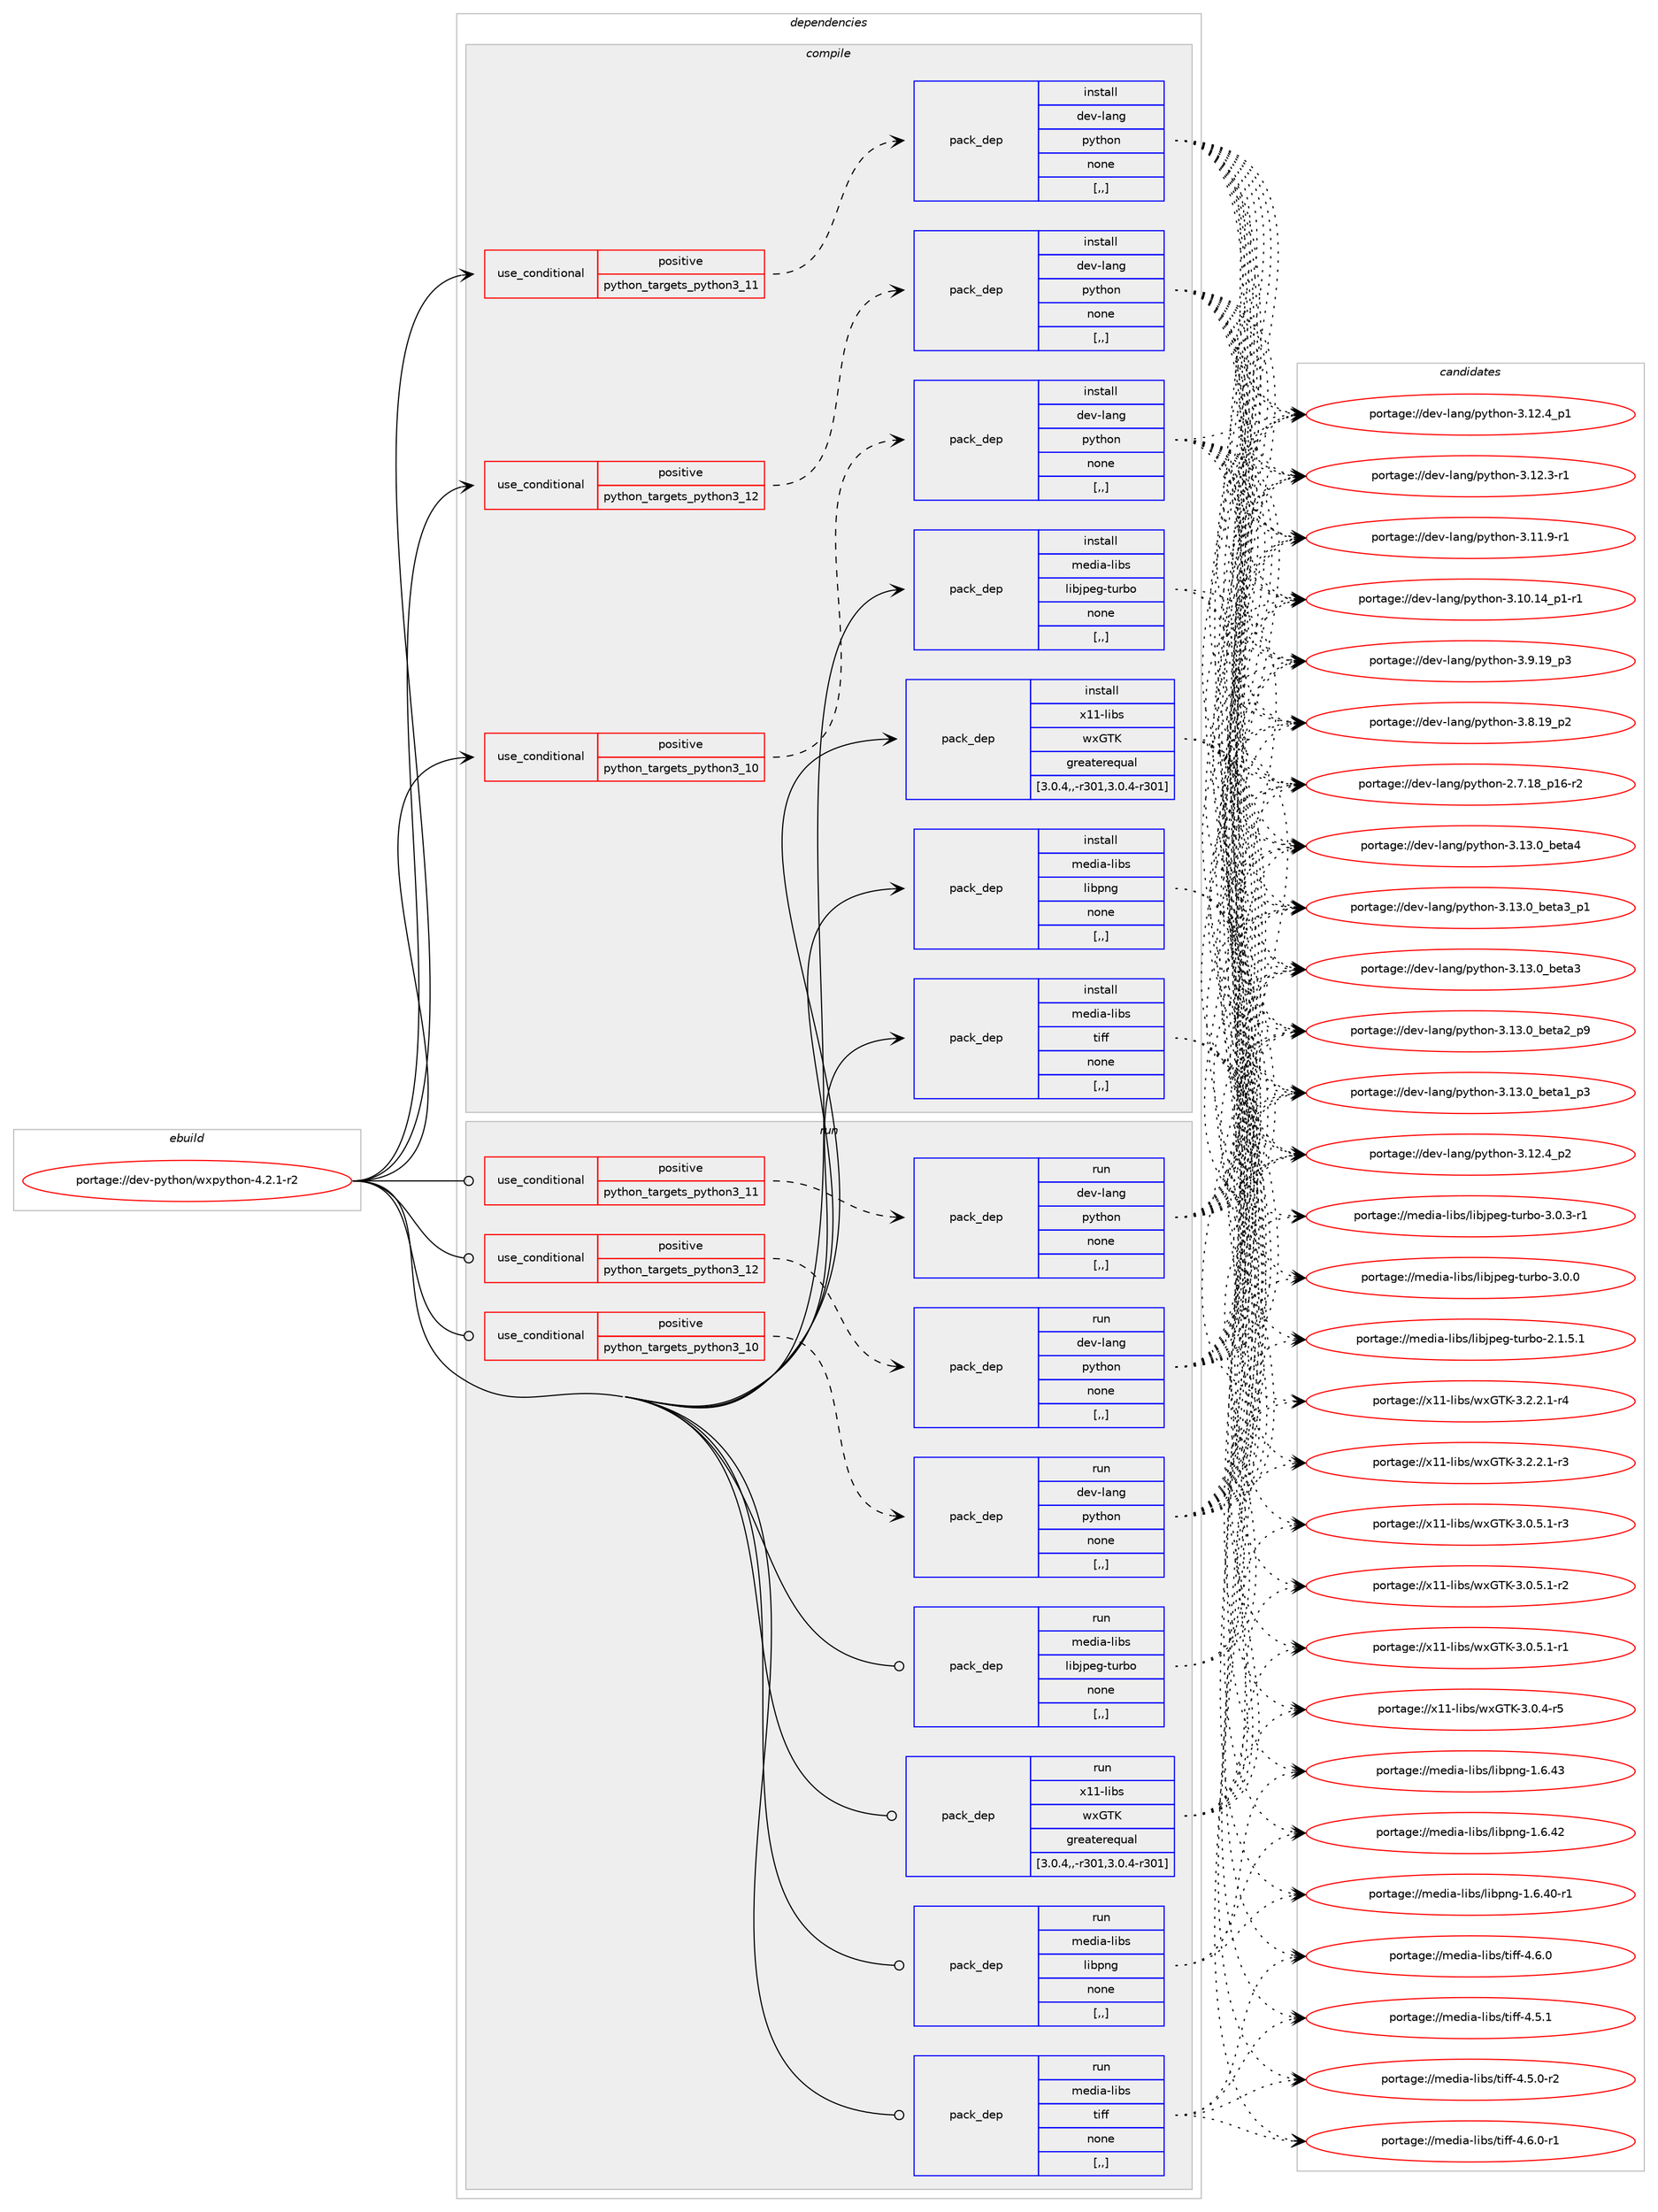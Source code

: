digraph prolog {

# *************
# Graph options
# *************

newrank=true;
concentrate=true;
compound=true;
graph [rankdir=LR,fontname=Helvetica,fontsize=10,ranksep=1.5];#, ranksep=2.5, nodesep=0.2];
edge  [arrowhead=vee];
node  [fontname=Helvetica,fontsize=10];

# **********
# The ebuild
# **********

subgraph cluster_leftcol {
color=gray;
label=<<i>ebuild</i>>;
id [label="portage://dev-python/wxpython-4.2.1-r2", color=red, width=4, href="../dev-python/wxpython-4.2.1-r2.svg"];
}

# ****************
# The dependencies
# ****************

subgraph cluster_midcol {
color=gray;
label=<<i>dependencies</i>>;
subgraph cluster_compile {
fillcolor="#eeeeee";
style=filled;
label=<<i>compile</i>>;
subgraph cond41310 {
dependency167728 [label=<<TABLE BORDER="0" CELLBORDER="1" CELLSPACING="0" CELLPADDING="4"><TR><TD ROWSPAN="3" CELLPADDING="10">use_conditional</TD></TR><TR><TD>positive</TD></TR><TR><TD>python_targets_python3_10</TD></TR></TABLE>>, shape=none, color=red];
subgraph pack125145 {
dependency167729 [label=<<TABLE BORDER="0" CELLBORDER="1" CELLSPACING="0" CELLPADDING="4" WIDTH="220"><TR><TD ROWSPAN="6" CELLPADDING="30">pack_dep</TD></TR><TR><TD WIDTH="110">install</TD></TR><TR><TD>dev-lang</TD></TR><TR><TD>python</TD></TR><TR><TD>none</TD></TR><TR><TD>[,,]</TD></TR></TABLE>>, shape=none, color=blue];
}
dependency167728:e -> dependency167729:w [weight=20,style="dashed",arrowhead="vee"];
}
id:e -> dependency167728:w [weight=20,style="solid",arrowhead="vee"];
subgraph cond41311 {
dependency167730 [label=<<TABLE BORDER="0" CELLBORDER="1" CELLSPACING="0" CELLPADDING="4"><TR><TD ROWSPAN="3" CELLPADDING="10">use_conditional</TD></TR><TR><TD>positive</TD></TR><TR><TD>python_targets_python3_11</TD></TR></TABLE>>, shape=none, color=red];
subgraph pack125146 {
dependency167731 [label=<<TABLE BORDER="0" CELLBORDER="1" CELLSPACING="0" CELLPADDING="4" WIDTH="220"><TR><TD ROWSPAN="6" CELLPADDING="30">pack_dep</TD></TR><TR><TD WIDTH="110">install</TD></TR><TR><TD>dev-lang</TD></TR><TR><TD>python</TD></TR><TR><TD>none</TD></TR><TR><TD>[,,]</TD></TR></TABLE>>, shape=none, color=blue];
}
dependency167730:e -> dependency167731:w [weight=20,style="dashed",arrowhead="vee"];
}
id:e -> dependency167730:w [weight=20,style="solid",arrowhead="vee"];
subgraph cond41312 {
dependency167732 [label=<<TABLE BORDER="0" CELLBORDER="1" CELLSPACING="0" CELLPADDING="4"><TR><TD ROWSPAN="3" CELLPADDING="10">use_conditional</TD></TR><TR><TD>positive</TD></TR><TR><TD>python_targets_python3_12</TD></TR></TABLE>>, shape=none, color=red];
subgraph pack125147 {
dependency167733 [label=<<TABLE BORDER="0" CELLBORDER="1" CELLSPACING="0" CELLPADDING="4" WIDTH="220"><TR><TD ROWSPAN="6" CELLPADDING="30">pack_dep</TD></TR><TR><TD WIDTH="110">install</TD></TR><TR><TD>dev-lang</TD></TR><TR><TD>python</TD></TR><TR><TD>none</TD></TR><TR><TD>[,,]</TD></TR></TABLE>>, shape=none, color=blue];
}
dependency167732:e -> dependency167733:w [weight=20,style="dashed",arrowhead="vee"];
}
id:e -> dependency167732:w [weight=20,style="solid",arrowhead="vee"];
subgraph pack125148 {
dependency167734 [label=<<TABLE BORDER="0" CELLBORDER="1" CELLSPACING="0" CELLPADDING="4" WIDTH="220"><TR><TD ROWSPAN="6" CELLPADDING="30">pack_dep</TD></TR><TR><TD WIDTH="110">install</TD></TR><TR><TD>media-libs</TD></TR><TR><TD>libjpeg-turbo</TD></TR><TR><TD>none</TD></TR><TR><TD>[,,]</TD></TR></TABLE>>, shape=none, color=blue];
}
id:e -> dependency167734:w [weight=20,style="solid",arrowhead="vee"];
subgraph pack125149 {
dependency167735 [label=<<TABLE BORDER="0" CELLBORDER="1" CELLSPACING="0" CELLPADDING="4" WIDTH="220"><TR><TD ROWSPAN="6" CELLPADDING="30">pack_dep</TD></TR><TR><TD WIDTH="110">install</TD></TR><TR><TD>media-libs</TD></TR><TR><TD>libpng</TD></TR><TR><TD>none</TD></TR><TR><TD>[,,]</TD></TR></TABLE>>, shape=none, color=blue];
}
id:e -> dependency167735:w [weight=20,style="solid",arrowhead="vee"];
subgraph pack125150 {
dependency167736 [label=<<TABLE BORDER="0" CELLBORDER="1" CELLSPACING="0" CELLPADDING="4" WIDTH="220"><TR><TD ROWSPAN="6" CELLPADDING="30">pack_dep</TD></TR><TR><TD WIDTH="110">install</TD></TR><TR><TD>media-libs</TD></TR><TR><TD>tiff</TD></TR><TR><TD>none</TD></TR><TR><TD>[,,]</TD></TR></TABLE>>, shape=none, color=blue];
}
id:e -> dependency167736:w [weight=20,style="solid",arrowhead="vee"];
subgraph pack125151 {
dependency167737 [label=<<TABLE BORDER="0" CELLBORDER="1" CELLSPACING="0" CELLPADDING="4" WIDTH="220"><TR><TD ROWSPAN="6" CELLPADDING="30">pack_dep</TD></TR><TR><TD WIDTH="110">install</TD></TR><TR><TD>x11-libs</TD></TR><TR><TD>wxGTK</TD></TR><TR><TD>greaterequal</TD></TR><TR><TD>[3.0.4,,-r301,3.0.4-r301]</TD></TR></TABLE>>, shape=none, color=blue];
}
id:e -> dependency167737:w [weight=20,style="solid",arrowhead="vee"];
}
subgraph cluster_compileandrun {
fillcolor="#eeeeee";
style=filled;
label=<<i>compile and run</i>>;
}
subgraph cluster_run {
fillcolor="#eeeeee";
style=filled;
label=<<i>run</i>>;
subgraph cond41313 {
dependency167738 [label=<<TABLE BORDER="0" CELLBORDER="1" CELLSPACING="0" CELLPADDING="4"><TR><TD ROWSPAN="3" CELLPADDING="10">use_conditional</TD></TR><TR><TD>positive</TD></TR><TR><TD>python_targets_python3_10</TD></TR></TABLE>>, shape=none, color=red];
subgraph pack125152 {
dependency167739 [label=<<TABLE BORDER="0" CELLBORDER="1" CELLSPACING="0" CELLPADDING="4" WIDTH="220"><TR><TD ROWSPAN="6" CELLPADDING="30">pack_dep</TD></TR><TR><TD WIDTH="110">run</TD></TR><TR><TD>dev-lang</TD></TR><TR><TD>python</TD></TR><TR><TD>none</TD></TR><TR><TD>[,,]</TD></TR></TABLE>>, shape=none, color=blue];
}
dependency167738:e -> dependency167739:w [weight=20,style="dashed",arrowhead="vee"];
}
id:e -> dependency167738:w [weight=20,style="solid",arrowhead="odot"];
subgraph cond41314 {
dependency167740 [label=<<TABLE BORDER="0" CELLBORDER="1" CELLSPACING="0" CELLPADDING="4"><TR><TD ROWSPAN="3" CELLPADDING="10">use_conditional</TD></TR><TR><TD>positive</TD></TR><TR><TD>python_targets_python3_11</TD></TR></TABLE>>, shape=none, color=red];
subgraph pack125153 {
dependency167741 [label=<<TABLE BORDER="0" CELLBORDER="1" CELLSPACING="0" CELLPADDING="4" WIDTH="220"><TR><TD ROWSPAN="6" CELLPADDING="30">pack_dep</TD></TR><TR><TD WIDTH="110">run</TD></TR><TR><TD>dev-lang</TD></TR><TR><TD>python</TD></TR><TR><TD>none</TD></TR><TR><TD>[,,]</TD></TR></TABLE>>, shape=none, color=blue];
}
dependency167740:e -> dependency167741:w [weight=20,style="dashed",arrowhead="vee"];
}
id:e -> dependency167740:w [weight=20,style="solid",arrowhead="odot"];
subgraph cond41315 {
dependency167742 [label=<<TABLE BORDER="0" CELLBORDER="1" CELLSPACING="0" CELLPADDING="4"><TR><TD ROWSPAN="3" CELLPADDING="10">use_conditional</TD></TR><TR><TD>positive</TD></TR><TR><TD>python_targets_python3_12</TD></TR></TABLE>>, shape=none, color=red];
subgraph pack125154 {
dependency167743 [label=<<TABLE BORDER="0" CELLBORDER="1" CELLSPACING="0" CELLPADDING="4" WIDTH="220"><TR><TD ROWSPAN="6" CELLPADDING="30">pack_dep</TD></TR><TR><TD WIDTH="110">run</TD></TR><TR><TD>dev-lang</TD></TR><TR><TD>python</TD></TR><TR><TD>none</TD></TR><TR><TD>[,,]</TD></TR></TABLE>>, shape=none, color=blue];
}
dependency167742:e -> dependency167743:w [weight=20,style="dashed",arrowhead="vee"];
}
id:e -> dependency167742:w [weight=20,style="solid",arrowhead="odot"];
subgraph pack125155 {
dependency167744 [label=<<TABLE BORDER="0" CELLBORDER="1" CELLSPACING="0" CELLPADDING="4" WIDTH="220"><TR><TD ROWSPAN="6" CELLPADDING="30">pack_dep</TD></TR><TR><TD WIDTH="110">run</TD></TR><TR><TD>media-libs</TD></TR><TR><TD>libjpeg-turbo</TD></TR><TR><TD>none</TD></TR><TR><TD>[,,]</TD></TR></TABLE>>, shape=none, color=blue];
}
id:e -> dependency167744:w [weight=20,style="solid",arrowhead="odot"];
subgraph pack125156 {
dependency167745 [label=<<TABLE BORDER="0" CELLBORDER="1" CELLSPACING="0" CELLPADDING="4" WIDTH="220"><TR><TD ROWSPAN="6" CELLPADDING="30">pack_dep</TD></TR><TR><TD WIDTH="110">run</TD></TR><TR><TD>media-libs</TD></TR><TR><TD>libpng</TD></TR><TR><TD>none</TD></TR><TR><TD>[,,]</TD></TR></TABLE>>, shape=none, color=blue];
}
id:e -> dependency167745:w [weight=20,style="solid",arrowhead="odot"];
subgraph pack125157 {
dependency167746 [label=<<TABLE BORDER="0" CELLBORDER="1" CELLSPACING="0" CELLPADDING="4" WIDTH="220"><TR><TD ROWSPAN="6" CELLPADDING="30">pack_dep</TD></TR><TR><TD WIDTH="110">run</TD></TR><TR><TD>media-libs</TD></TR><TR><TD>tiff</TD></TR><TR><TD>none</TD></TR><TR><TD>[,,]</TD></TR></TABLE>>, shape=none, color=blue];
}
id:e -> dependency167746:w [weight=20,style="solid",arrowhead="odot"];
subgraph pack125158 {
dependency167747 [label=<<TABLE BORDER="0" CELLBORDER="1" CELLSPACING="0" CELLPADDING="4" WIDTH="220"><TR><TD ROWSPAN="6" CELLPADDING="30">pack_dep</TD></TR><TR><TD WIDTH="110">run</TD></TR><TR><TD>x11-libs</TD></TR><TR><TD>wxGTK</TD></TR><TR><TD>greaterequal</TD></TR><TR><TD>[3.0.4,,-r301,3.0.4-r301]</TD></TR></TABLE>>, shape=none, color=blue];
}
id:e -> dependency167747:w [weight=20,style="solid",arrowhead="odot"];
}
}

# **************
# The candidates
# **************

subgraph cluster_choices {
rank=same;
color=gray;
label=<<i>candidates</i>>;

subgraph choice125145 {
color=black;
nodesep=1;
choice1001011184510897110103471121211161041111104551464951464895981011169752 [label="portage://dev-lang/python-3.13.0_beta4", color=red, width=4,href="../dev-lang/python-3.13.0_beta4.svg"];
choice10010111845108971101034711212111610411111045514649514648959810111697519511249 [label="portage://dev-lang/python-3.13.0_beta3_p1", color=red, width=4,href="../dev-lang/python-3.13.0_beta3_p1.svg"];
choice1001011184510897110103471121211161041111104551464951464895981011169751 [label="portage://dev-lang/python-3.13.0_beta3", color=red, width=4,href="../dev-lang/python-3.13.0_beta3.svg"];
choice10010111845108971101034711212111610411111045514649514648959810111697509511257 [label="portage://dev-lang/python-3.13.0_beta2_p9", color=red, width=4,href="../dev-lang/python-3.13.0_beta2_p9.svg"];
choice10010111845108971101034711212111610411111045514649514648959810111697499511251 [label="portage://dev-lang/python-3.13.0_beta1_p3", color=red, width=4,href="../dev-lang/python-3.13.0_beta1_p3.svg"];
choice100101118451089711010347112121116104111110455146495046529511250 [label="portage://dev-lang/python-3.12.4_p2", color=red, width=4,href="../dev-lang/python-3.12.4_p2.svg"];
choice100101118451089711010347112121116104111110455146495046529511249 [label="portage://dev-lang/python-3.12.4_p1", color=red, width=4,href="../dev-lang/python-3.12.4_p1.svg"];
choice100101118451089711010347112121116104111110455146495046514511449 [label="portage://dev-lang/python-3.12.3-r1", color=red, width=4,href="../dev-lang/python-3.12.3-r1.svg"];
choice100101118451089711010347112121116104111110455146494946574511449 [label="portage://dev-lang/python-3.11.9-r1", color=red, width=4,href="../dev-lang/python-3.11.9-r1.svg"];
choice100101118451089711010347112121116104111110455146494846495295112494511449 [label="portage://dev-lang/python-3.10.14_p1-r1", color=red, width=4,href="../dev-lang/python-3.10.14_p1-r1.svg"];
choice100101118451089711010347112121116104111110455146574649579511251 [label="portage://dev-lang/python-3.9.19_p3", color=red, width=4,href="../dev-lang/python-3.9.19_p3.svg"];
choice100101118451089711010347112121116104111110455146564649579511250 [label="portage://dev-lang/python-3.8.19_p2", color=red, width=4,href="../dev-lang/python-3.8.19_p2.svg"];
choice100101118451089711010347112121116104111110455046554649569511249544511450 [label="portage://dev-lang/python-2.7.18_p16-r2", color=red, width=4,href="../dev-lang/python-2.7.18_p16-r2.svg"];
dependency167729:e -> choice1001011184510897110103471121211161041111104551464951464895981011169752:w [style=dotted,weight="100"];
dependency167729:e -> choice10010111845108971101034711212111610411111045514649514648959810111697519511249:w [style=dotted,weight="100"];
dependency167729:e -> choice1001011184510897110103471121211161041111104551464951464895981011169751:w [style=dotted,weight="100"];
dependency167729:e -> choice10010111845108971101034711212111610411111045514649514648959810111697509511257:w [style=dotted,weight="100"];
dependency167729:e -> choice10010111845108971101034711212111610411111045514649514648959810111697499511251:w [style=dotted,weight="100"];
dependency167729:e -> choice100101118451089711010347112121116104111110455146495046529511250:w [style=dotted,weight="100"];
dependency167729:e -> choice100101118451089711010347112121116104111110455146495046529511249:w [style=dotted,weight="100"];
dependency167729:e -> choice100101118451089711010347112121116104111110455146495046514511449:w [style=dotted,weight="100"];
dependency167729:e -> choice100101118451089711010347112121116104111110455146494946574511449:w [style=dotted,weight="100"];
dependency167729:e -> choice100101118451089711010347112121116104111110455146494846495295112494511449:w [style=dotted,weight="100"];
dependency167729:e -> choice100101118451089711010347112121116104111110455146574649579511251:w [style=dotted,weight="100"];
dependency167729:e -> choice100101118451089711010347112121116104111110455146564649579511250:w [style=dotted,weight="100"];
dependency167729:e -> choice100101118451089711010347112121116104111110455046554649569511249544511450:w [style=dotted,weight="100"];
}
subgraph choice125146 {
color=black;
nodesep=1;
choice1001011184510897110103471121211161041111104551464951464895981011169752 [label="portage://dev-lang/python-3.13.0_beta4", color=red, width=4,href="../dev-lang/python-3.13.0_beta4.svg"];
choice10010111845108971101034711212111610411111045514649514648959810111697519511249 [label="portage://dev-lang/python-3.13.0_beta3_p1", color=red, width=4,href="../dev-lang/python-3.13.0_beta3_p1.svg"];
choice1001011184510897110103471121211161041111104551464951464895981011169751 [label="portage://dev-lang/python-3.13.0_beta3", color=red, width=4,href="../dev-lang/python-3.13.0_beta3.svg"];
choice10010111845108971101034711212111610411111045514649514648959810111697509511257 [label="portage://dev-lang/python-3.13.0_beta2_p9", color=red, width=4,href="../dev-lang/python-3.13.0_beta2_p9.svg"];
choice10010111845108971101034711212111610411111045514649514648959810111697499511251 [label="portage://dev-lang/python-3.13.0_beta1_p3", color=red, width=4,href="../dev-lang/python-3.13.0_beta1_p3.svg"];
choice100101118451089711010347112121116104111110455146495046529511250 [label="portage://dev-lang/python-3.12.4_p2", color=red, width=4,href="../dev-lang/python-3.12.4_p2.svg"];
choice100101118451089711010347112121116104111110455146495046529511249 [label="portage://dev-lang/python-3.12.4_p1", color=red, width=4,href="../dev-lang/python-3.12.4_p1.svg"];
choice100101118451089711010347112121116104111110455146495046514511449 [label="portage://dev-lang/python-3.12.3-r1", color=red, width=4,href="../dev-lang/python-3.12.3-r1.svg"];
choice100101118451089711010347112121116104111110455146494946574511449 [label="portage://dev-lang/python-3.11.9-r1", color=red, width=4,href="../dev-lang/python-3.11.9-r1.svg"];
choice100101118451089711010347112121116104111110455146494846495295112494511449 [label="portage://dev-lang/python-3.10.14_p1-r1", color=red, width=4,href="../dev-lang/python-3.10.14_p1-r1.svg"];
choice100101118451089711010347112121116104111110455146574649579511251 [label="portage://dev-lang/python-3.9.19_p3", color=red, width=4,href="../dev-lang/python-3.9.19_p3.svg"];
choice100101118451089711010347112121116104111110455146564649579511250 [label="portage://dev-lang/python-3.8.19_p2", color=red, width=4,href="../dev-lang/python-3.8.19_p2.svg"];
choice100101118451089711010347112121116104111110455046554649569511249544511450 [label="portage://dev-lang/python-2.7.18_p16-r2", color=red, width=4,href="../dev-lang/python-2.7.18_p16-r2.svg"];
dependency167731:e -> choice1001011184510897110103471121211161041111104551464951464895981011169752:w [style=dotted,weight="100"];
dependency167731:e -> choice10010111845108971101034711212111610411111045514649514648959810111697519511249:w [style=dotted,weight="100"];
dependency167731:e -> choice1001011184510897110103471121211161041111104551464951464895981011169751:w [style=dotted,weight="100"];
dependency167731:e -> choice10010111845108971101034711212111610411111045514649514648959810111697509511257:w [style=dotted,weight="100"];
dependency167731:e -> choice10010111845108971101034711212111610411111045514649514648959810111697499511251:w [style=dotted,weight="100"];
dependency167731:e -> choice100101118451089711010347112121116104111110455146495046529511250:w [style=dotted,weight="100"];
dependency167731:e -> choice100101118451089711010347112121116104111110455146495046529511249:w [style=dotted,weight="100"];
dependency167731:e -> choice100101118451089711010347112121116104111110455146495046514511449:w [style=dotted,weight="100"];
dependency167731:e -> choice100101118451089711010347112121116104111110455146494946574511449:w [style=dotted,weight="100"];
dependency167731:e -> choice100101118451089711010347112121116104111110455146494846495295112494511449:w [style=dotted,weight="100"];
dependency167731:e -> choice100101118451089711010347112121116104111110455146574649579511251:w [style=dotted,weight="100"];
dependency167731:e -> choice100101118451089711010347112121116104111110455146564649579511250:w [style=dotted,weight="100"];
dependency167731:e -> choice100101118451089711010347112121116104111110455046554649569511249544511450:w [style=dotted,weight="100"];
}
subgraph choice125147 {
color=black;
nodesep=1;
choice1001011184510897110103471121211161041111104551464951464895981011169752 [label="portage://dev-lang/python-3.13.0_beta4", color=red, width=4,href="../dev-lang/python-3.13.0_beta4.svg"];
choice10010111845108971101034711212111610411111045514649514648959810111697519511249 [label="portage://dev-lang/python-3.13.0_beta3_p1", color=red, width=4,href="../dev-lang/python-3.13.0_beta3_p1.svg"];
choice1001011184510897110103471121211161041111104551464951464895981011169751 [label="portage://dev-lang/python-3.13.0_beta3", color=red, width=4,href="../dev-lang/python-3.13.0_beta3.svg"];
choice10010111845108971101034711212111610411111045514649514648959810111697509511257 [label="portage://dev-lang/python-3.13.0_beta2_p9", color=red, width=4,href="../dev-lang/python-3.13.0_beta2_p9.svg"];
choice10010111845108971101034711212111610411111045514649514648959810111697499511251 [label="portage://dev-lang/python-3.13.0_beta1_p3", color=red, width=4,href="../dev-lang/python-3.13.0_beta1_p3.svg"];
choice100101118451089711010347112121116104111110455146495046529511250 [label="portage://dev-lang/python-3.12.4_p2", color=red, width=4,href="../dev-lang/python-3.12.4_p2.svg"];
choice100101118451089711010347112121116104111110455146495046529511249 [label="portage://dev-lang/python-3.12.4_p1", color=red, width=4,href="../dev-lang/python-3.12.4_p1.svg"];
choice100101118451089711010347112121116104111110455146495046514511449 [label="portage://dev-lang/python-3.12.3-r1", color=red, width=4,href="../dev-lang/python-3.12.3-r1.svg"];
choice100101118451089711010347112121116104111110455146494946574511449 [label="portage://dev-lang/python-3.11.9-r1", color=red, width=4,href="../dev-lang/python-3.11.9-r1.svg"];
choice100101118451089711010347112121116104111110455146494846495295112494511449 [label="portage://dev-lang/python-3.10.14_p1-r1", color=red, width=4,href="../dev-lang/python-3.10.14_p1-r1.svg"];
choice100101118451089711010347112121116104111110455146574649579511251 [label="portage://dev-lang/python-3.9.19_p3", color=red, width=4,href="../dev-lang/python-3.9.19_p3.svg"];
choice100101118451089711010347112121116104111110455146564649579511250 [label="portage://dev-lang/python-3.8.19_p2", color=red, width=4,href="../dev-lang/python-3.8.19_p2.svg"];
choice100101118451089711010347112121116104111110455046554649569511249544511450 [label="portage://dev-lang/python-2.7.18_p16-r2", color=red, width=4,href="../dev-lang/python-2.7.18_p16-r2.svg"];
dependency167733:e -> choice1001011184510897110103471121211161041111104551464951464895981011169752:w [style=dotted,weight="100"];
dependency167733:e -> choice10010111845108971101034711212111610411111045514649514648959810111697519511249:w [style=dotted,weight="100"];
dependency167733:e -> choice1001011184510897110103471121211161041111104551464951464895981011169751:w [style=dotted,weight="100"];
dependency167733:e -> choice10010111845108971101034711212111610411111045514649514648959810111697509511257:w [style=dotted,weight="100"];
dependency167733:e -> choice10010111845108971101034711212111610411111045514649514648959810111697499511251:w [style=dotted,weight="100"];
dependency167733:e -> choice100101118451089711010347112121116104111110455146495046529511250:w [style=dotted,weight="100"];
dependency167733:e -> choice100101118451089711010347112121116104111110455146495046529511249:w [style=dotted,weight="100"];
dependency167733:e -> choice100101118451089711010347112121116104111110455146495046514511449:w [style=dotted,weight="100"];
dependency167733:e -> choice100101118451089711010347112121116104111110455146494946574511449:w [style=dotted,weight="100"];
dependency167733:e -> choice100101118451089711010347112121116104111110455146494846495295112494511449:w [style=dotted,weight="100"];
dependency167733:e -> choice100101118451089711010347112121116104111110455146574649579511251:w [style=dotted,weight="100"];
dependency167733:e -> choice100101118451089711010347112121116104111110455146564649579511250:w [style=dotted,weight="100"];
dependency167733:e -> choice100101118451089711010347112121116104111110455046554649569511249544511450:w [style=dotted,weight="100"];
}
subgraph choice125148 {
color=black;
nodesep=1;
choice109101100105974510810598115471081059810611210110345116117114981114551464846514511449 [label="portage://media-libs/libjpeg-turbo-3.0.3-r1", color=red, width=4,href="../media-libs/libjpeg-turbo-3.0.3-r1.svg"];
choice10910110010597451081059811547108105981061121011034511611711498111455146484648 [label="portage://media-libs/libjpeg-turbo-3.0.0", color=red, width=4,href="../media-libs/libjpeg-turbo-3.0.0.svg"];
choice109101100105974510810598115471081059810611210110345116117114981114550464946534649 [label="portage://media-libs/libjpeg-turbo-2.1.5.1", color=red, width=4,href="../media-libs/libjpeg-turbo-2.1.5.1.svg"];
dependency167734:e -> choice109101100105974510810598115471081059810611210110345116117114981114551464846514511449:w [style=dotted,weight="100"];
dependency167734:e -> choice10910110010597451081059811547108105981061121011034511611711498111455146484648:w [style=dotted,weight="100"];
dependency167734:e -> choice109101100105974510810598115471081059810611210110345116117114981114550464946534649:w [style=dotted,weight="100"];
}
subgraph choice125149 {
color=black;
nodesep=1;
choice109101100105974510810598115471081059811211010345494654465251 [label="portage://media-libs/libpng-1.6.43", color=red, width=4,href="../media-libs/libpng-1.6.43.svg"];
choice109101100105974510810598115471081059811211010345494654465250 [label="portage://media-libs/libpng-1.6.42", color=red, width=4,href="../media-libs/libpng-1.6.42.svg"];
choice1091011001059745108105981154710810598112110103454946544652484511449 [label="portage://media-libs/libpng-1.6.40-r1", color=red, width=4,href="../media-libs/libpng-1.6.40-r1.svg"];
dependency167735:e -> choice109101100105974510810598115471081059811211010345494654465251:w [style=dotted,weight="100"];
dependency167735:e -> choice109101100105974510810598115471081059811211010345494654465250:w [style=dotted,weight="100"];
dependency167735:e -> choice1091011001059745108105981154710810598112110103454946544652484511449:w [style=dotted,weight="100"];
}
subgraph choice125150 {
color=black;
nodesep=1;
choice109101100105974510810598115471161051021024552465446484511449 [label="portage://media-libs/tiff-4.6.0-r1", color=red, width=4,href="../media-libs/tiff-4.6.0-r1.svg"];
choice10910110010597451081059811547116105102102455246544648 [label="portage://media-libs/tiff-4.6.0", color=red, width=4,href="../media-libs/tiff-4.6.0.svg"];
choice10910110010597451081059811547116105102102455246534649 [label="portage://media-libs/tiff-4.5.1", color=red, width=4,href="../media-libs/tiff-4.5.1.svg"];
choice109101100105974510810598115471161051021024552465346484511450 [label="portage://media-libs/tiff-4.5.0-r2", color=red, width=4,href="../media-libs/tiff-4.5.0-r2.svg"];
dependency167736:e -> choice109101100105974510810598115471161051021024552465446484511449:w [style=dotted,weight="100"];
dependency167736:e -> choice10910110010597451081059811547116105102102455246544648:w [style=dotted,weight="100"];
dependency167736:e -> choice10910110010597451081059811547116105102102455246534649:w [style=dotted,weight="100"];
dependency167736:e -> choice109101100105974510810598115471161051021024552465346484511450:w [style=dotted,weight="100"];
}
subgraph choice125151 {
color=black;
nodesep=1;
choice120494945108105981154711912071847545514650465046494511452 [label="portage://x11-libs/wxGTK-3.2.2.1-r4", color=red, width=4,href="../x11-libs/wxGTK-3.2.2.1-r4.svg"];
choice120494945108105981154711912071847545514650465046494511451 [label="portage://x11-libs/wxGTK-3.2.2.1-r3", color=red, width=4,href="../x11-libs/wxGTK-3.2.2.1-r3.svg"];
choice120494945108105981154711912071847545514648465346494511451 [label="portage://x11-libs/wxGTK-3.0.5.1-r3", color=red, width=4,href="../x11-libs/wxGTK-3.0.5.1-r3.svg"];
choice120494945108105981154711912071847545514648465346494511450 [label="portage://x11-libs/wxGTK-3.0.5.1-r2", color=red, width=4,href="../x11-libs/wxGTK-3.0.5.1-r2.svg"];
choice120494945108105981154711912071847545514648465346494511449 [label="portage://x11-libs/wxGTK-3.0.5.1-r1", color=red, width=4,href="../x11-libs/wxGTK-3.0.5.1-r1.svg"];
choice12049494510810598115471191207184754551464846524511453 [label="portage://x11-libs/wxGTK-3.0.4-r5", color=red, width=4,href="../x11-libs/wxGTK-3.0.4-r5.svg"];
dependency167737:e -> choice120494945108105981154711912071847545514650465046494511452:w [style=dotted,weight="100"];
dependency167737:e -> choice120494945108105981154711912071847545514650465046494511451:w [style=dotted,weight="100"];
dependency167737:e -> choice120494945108105981154711912071847545514648465346494511451:w [style=dotted,weight="100"];
dependency167737:e -> choice120494945108105981154711912071847545514648465346494511450:w [style=dotted,weight="100"];
dependency167737:e -> choice120494945108105981154711912071847545514648465346494511449:w [style=dotted,weight="100"];
dependency167737:e -> choice12049494510810598115471191207184754551464846524511453:w [style=dotted,weight="100"];
}
subgraph choice125152 {
color=black;
nodesep=1;
choice1001011184510897110103471121211161041111104551464951464895981011169752 [label="portage://dev-lang/python-3.13.0_beta4", color=red, width=4,href="../dev-lang/python-3.13.0_beta4.svg"];
choice10010111845108971101034711212111610411111045514649514648959810111697519511249 [label="portage://dev-lang/python-3.13.0_beta3_p1", color=red, width=4,href="../dev-lang/python-3.13.0_beta3_p1.svg"];
choice1001011184510897110103471121211161041111104551464951464895981011169751 [label="portage://dev-lang/python-3.13.0_beta3", color=red, width=4,href="../dev-lang/python-3.13.0_beta3.svg"];
choice10010111845108971101034711212111610411111045514649514648959810111697509511257 [label="portage://dev-lang/python-3.13.0_beta2_p9", color=red, width=4,href="../dev-lang/python-3.13.0_beta2_p9.svg"];
choice10010111845108971101034711212111610411111045514649514648959810111697499511251 [label="portage://dev-lang/python-3.13.0_beta1_p3", color=red, width=4,href="../dev-lang/python-3.13.0_beta1_p3.svg"];
choice100101118451089711010347112121116104111110455146495046529511250 [label="portage://dev-lang/python-3.12.4_p2", color=red, width=4,href="../dev-lang/python-3.12.4_p2.svg"];
choice100101118451089711010347112121116104111110455146495046529511249 [label="portage://dev-lang/python-3.12.4_p1", color=red, width=4,href="../dev-lang/python-3.12.4_p1.svg"];
choice100101118451089711010347112121116104111110455146495046514511449 [label="portage://dev-lang/python-3.12.3-r1", color=red, width=4,href="../dev-lang/python-3.12.3-r1.svg"];
choice100101118451089711010347112121116104111110455146494946574511449 [label="portage://dev-lang/python-3.11.9-r1", color=red, width=4,href="../dev-lang/python-3.11.9-r1.svg"];
choice100101118451089711010347112121116104111110455146494846495295112494511449 [label="portage://dev-lang/python-3.10.14_p1-r1", color=red, width=4,href="../dev-lang/python-3.10.14_p1-r1.svg"];
choice100101118451089711010347112121116104111110455146574649579511251 [label="portage://dev-lang/python-3.9.19_p3", color=red, width=4,href="../dev-lang/python-3.9.19_p3.svg"];
choice100101118451089711010347112121116104111110455146564649579511250 [label="portage://dev-lang/python-3.8.19_p2", color=red, width=4,href="../dev-lang/python-3.8.19_p2.svg"];
choice100101118451089711010347112121116104111110455046554649569511249544511450 [label="portage://dev-lang/python-2.7.18_p16-r2", color=red, width=4,href="../dev-lang/python-2.7.18_p16-r2.svg"];
dependency167739:e -> choice1001011184510897110103471121211161041111104551464951464895981011169752:w [style=dotted,weight="100"];
dependency167739:e -> choice10010111845108971101034711212111610411111045514649514648959810111697519511249:w [style=dotted,weight="100"];
dependency167739:e -> choice1001011184510897110103471121211161041111104551464951464895981011169751:w [style=dotted,weight="100"];
dependency167739:e -> choice10010111845108971101034711212111610411111045514649514648959810111697509511257:w [style=dotted,weight="100"];
dependency167739:e -> choice10010111845108971101034711212111610411111045514649514648959810111697499511251:w [style=dotted,weight="100"];
dependency167739:e -> choice100101118451089711010347112121116104111110455146495046529511250:w [style=dotted,weight="100"];
dependency167739:e -> choice100101118451089711010347112121116104111110455146495046529511249:w [style=dotted,weight="100"];
dependency167739:e -> choice100101118451089711010347112121116104111110455146495046514511449:w [style=dotted,weight="100"];
dependency167739:e -> choice100101118451089711010347112121116104111110455146494946574511449:w [style=dotted,weight="100"];
dependency167739:e -> choice100101118451089711010347112121116104111110455146494846495295112494511449:w [style=dotted,weight="100"];
dependency167739:e -> choice100101118451089711010347112121116104111110455146574649579511251:w [style=dotted,weight="100"];
dependency167739:e -> choice100101118451089711010347112121116104111110455146564649579511250:w [style=dotted,weight="100"];
dependency167739:e -> choice100101118451089711010347112121116104111110455046554649569511249544511450:w [style=dotted,weight="100"];
}
subgraph choice125153 {
color=black;
nodesep=1;
choice1001011184510897110103471121211161041111104551464951464895981011169752 [label="portage://dev-lang/python-3.13.0_beta4", color=red, width=4,href="../dev-lang/python-3.13.0_beta4.svg"];
choice10010111845108971101034711212111610411111045514649514648959810111697519511249 [label="portage://dev-lang/python-3.13.0_beta3_p1", color=red, width=4,href="../dev-lang/python-3.13.0_beta3_p1.svg"];
choice1001011184510897110103471121211161041111104551464951464895981011169751 [label="portage://dev-lang/python-3.13.0_beta3", color=red, width=4,href="../dev-lang/python-3.13.0_beta3.svg"];
choice10010111845108971101034711212111610411111045514649514648959810111697509511257 [label="portage://dev-lang/python-3.13.0_beta2_p9", color=red, width=4,href="../dev-lang/python-3.13.0_beta2_p9.svg"];
choice10010111845108971101034711212111610411111045514649514648959810111697499511251 [label="portage://dev-lang/python-3.13.0_beta1_p3", color=red, width=4,href="../dev-lang/python-3.13.0_beta1_p3.svg"];
choice100101118451089711010347112121116104111110455146495046529511250 [label="portage://dev-lang/python-3.12.4_p2", color=red, width=4,href="../dev-lang/python-3.12.4_p2.svg"];
choice100101118451089711010347112121116104111110455146495046529511249 [label="portage://dev-lang/python-3.12.4_p1", color=red, width=4,href="../dev-lang/python-3.12.4_p1.svg"];
choice100101118451089711010347112121116104111110455146495046514511449 [label="portage://dev-lang/python-3.12.3-r1", color=red, width=4,href="../dev-lang/python-3.12.3-r1.svg"];
choice100101118451089711010347112121116104111110455146494946574511449 [label="portage://dev-lang/python-3.11.9-r1", color=red, width=4,href="../dev-lang/python-3.11.9-r1.svg"];
choice100101118451089711010347112121116104111110455146494846495295112494511449 [label="portage://dev-lang/python-3.10.14_p1-r1", color=red, width=4,href="../dev-lang/python-3.10.14_p1-r1.svg"];
choice100101118451089711010347112121116104111110455146574649579511251 [label="portage://dev-lang/python-3.9.19_p3", color=red, width=4,href="../dev-lang/python-3.9.19_p3.svg"];
choice100101118451089711010347112121116104111110455146564649579511250 [label="portage://dev-lang/python-3.8.19_p2", color=red, width=4,href="../dev-lang/python-3.8.19_p2.svg"];
choice100101118451089711010347112121116104111110455046554649569511249544511450 [label="portage://dev-lang/python-2.7.18_p16-r2", color=red, width=4,href="../dev-lang/python-2.7.18_p16-r2.svg"];
dependency167741:e -> choice1001011184510897110103471121211161041111104551464951464895981011169752:w [style=dotted,weight="100"];
dependency167741:e -> choice10010111845108971101034711212111610411111045514649514648959810111697519511249:w [style=dotted,weight="100"];
dependency167741:e -> choice1001011184510897110103471121211161041111104551464951464895981011169751:w [style=dotted,weight="100"];
dependency167741:e -> choice10010111845108971101034711212111610411111045514649514648959810111697509511257:w [style=dotted,weight="100"];
dependency167741:e -> choice10010111845108971101034711212111610411111045514649514648959810111697499511251:w [style=dotted,weight="100"];
dependency167741:e -> choice100101118451089711010347112121116104111110455146495046529511250:w [style=dotted,weight="100"];
dependency167741:e -> choice100101118451089711010347112121116104111110455146495046529511249:w [style=dotted,weight="100"];
dependency167741:e -> choice100101118451089711010347112121116104111110455146495046514511449:w [style=dotted,weight="100"];
dependency167741:e -> choice100101118451089711010347112121116104111110455146494946574511449:w [style=dotted,weight="100"];
dependency167741:e -> choice100101118451089711010347112121116104111110455146494846495295112494511449:w [style=dotted,weight="100"];
dependency167741:e -> choice100101118451089711010347112121116104111110455146574649579511251:w [style=dotted,weight="100"];
dependency167741:e -> choice100101118451089711010347112121116104111110455146564649579511250:w [style=dotted,weight="100"];
dependency167741:e -> choice100101118451089711010347112121116104111110455046554649569511249544511450:w [style=dotted,weight="100"];
}
subgraph choice125154 {
color=black;
nodesep=1;
choice1001011184510897110103471121211161041111104551464951464895981011169752 [label="portage://dev-lang/python-3.13.0_beta4", color=red, width=4,href="../dev-lang/python-3.13.0_beta4.svg"];
choice10010111845108971101034711212111610411111045514649514648959810111697519511249 [label="portage://dev-lang/python-3.13.0_beta3_p1", color=red, width=4,href="../dev-lang/python-3.13.0_beta3_p1.svg"];
choice1001011184510897110103471121211161041111104551464951464895981011169751 [label="portage://dev-lang/python-3.13.0_beta3", color=red, width=4,href="../dev-lang/python-3.13.0_beta3.svg"];
choice10010111845108971101034711212111610411111045514649514648959810111697509511257 [label="portage://dev-lang/python-3.13.0_beta2_p9", color=red, width=4,href="../dev-lang/python-3.13.0_beta2_p9.svg"];
choice10010111845108971101034711212111610411111045514649514648959810111697499511251 [label="portage://dev-lang/python-3.13.0_beta1_p3", color=red, width=4,href="../dev-lang/python-3.13.0_beta1_p3.svg"];
choice100101118451089711010347112121116104111110455146495046529511250 [label="portage://dev-lang/python-3.12.4_p2", color=red, width=4,href="../dev-lang/python-3.12.4_p2.svg"];
choice100101118451089711010347112121116104111110455146495046529511249 [label="portage://dev-lang/python-3.12.4_p1", color=red, width=4,href="../dev-lang/python-3.12.4_p1.svg"];
choice100101118451089711010347112121116104111110455146495046514511449 [label="portage://dev-lang/python-3.12.3-r1", color=red, width=4,href="../dev-lang/python-3.12.3-r1.svg"];
choice100101118451089711010347112121116104111110455146494946574511449 [label="portage://dev-lang/python-3.11.9-r1", color=red, width=4,href="../dev-lang/python-3.11.9-r1.svg"];
choice100101118451089711010347112121116104111110455146494846495295112494511449 [label="portage://dev-lang/python-3.10.14_p1-r1", color=red, width=4,href="../dev-lang/python-3.10.14_p1-r1.svg"];
choice100101118451089711010347112121116104111110455146574649579511251 [label="portage://dev-lang/python-3.9.19_p3", color=red, width=4,href="../dev-lang/python-3.9.19_p3.svg"];
choice100101118451089711010347112121116104111110455146564649579511250 [label="portage://dev-lang/python-3.8.19_p2", color=red, width=4,href="../dev-lang/python-3.8.19_p2.svg"];
choice100101118451089711010347112121116104111110455046554649569511249544511450 [label="portage://dev-lang/python-2.7.18_p16-r2", color=red, width=4,href="../dev-lang/python-2.7.18_p16-r2.svg"];
dependency167743:e -> choice1001011184510897110103471121211161041111104551464951464895981011169752:w [style=dotted,weight="100"];
dependency167743:e -> choice10010111845108971101034711212111610411111045514649514648959810111697519511249:w [style=dotted,weight="100"];
dependency167743:e -> choice1001011184510897110103471121211161041111104551464951464895981011169751:w [style=dotted,weight="100"];
dependency167743:e -> choice10010111845108971101034711212111610411111045514649514648959810111697509511257:w [style=dotted,weight="100"];
dependency167743:e -> choice10010111845108971101034711212111610411111045514649514648959810111697499511251:w [style=dotted,weight="100"];
dependency167743:e -> choice100101118451089711010347112121116104111110455146495046529511250:w [style=dotted,weight="100"];
dependency167743:e -> choice100101118451089711010347112121116104111110455146495046529511249:w [style=dotted,weight="100"];
dependency167743:e -> choice100101118451089711010347112121116104111110455146495046514511449:w [style=dotted,weight="100"];
dependency167743:e -> choice100101118451089711010347112121116104111110455146494946574511449:w [style=dotted,weight="100"];
dependency167743:e -> choice100101118451089711010347112121116104111110455146494846495295112494511449:w [style=dotted,weight="100"];
dependency167743:e -> choice100101118451089711010347112121116104111110455146574649579511251:w [style=dotted,weight="100"];
dependency167743:e -> choice100101118451089711010347112121116104111110455146564649579511250:w [style=dotted,weight="100"];
dependency167743:e -> choice100101118451089711010347112121116104111110455046554649569511249544511450:w [style=dotted,weight="100"];
}
subgraph choice125155 {
color=black;
nodesep=1;
choice109101100105974510810598115471081059810611210110345116117114981114551464846514511449 [label="portage://media-libs/libjpeg-turbo-3.0.3-r1", color=red, width=4,href="../media-libs/libjpeg-turbo-3.0.3-r1.svg"];
choice10910110010597451081059811547108105981061121011034511611711498111455146484648 [label="portage://media-libs/libjpeg-turbo-3.0.0", color=red, width=4,href="../media-libs/libjpeg-turbo-3.0.0.svg"];
choice109101100105974510810598115471081059810611210110345116117114981114550464946534649 [label="portage://media-libs/libjpeg-turbo-2.1.5.1", color=red, width=4,href="../media-libs/libjpeg-turbo-2.1.5.1.svg"];
dependency167744:e -> choice109101100105974510810598115471081059810611210110345116117114981114551464846514511449:w [style=dotted,weight="100"];
dependency167744:e -> choice10910110010597451081059811547108105981061121011034511611711498111455146484648:w [style=dotted,weight="100"];
dependency167744:e -> choice109101100105974510810598115471081059810611210110345116117114981114550464946534649:w [style=dotted,weight="100"];
}
subgraph choice125156 {
color=black;
nodesep=1;
choice109101100105974510810598115471081059811211010345494654465251 [label="portage://media-libs/libpng-1.6.43", color=red, width=4,href="../media-libs/libpng-1.6.43.svg"];
choice109101100105974510810598115471081059811211010345494654465250 [label="portage://media-libs/libpng-1.6.42", color=red, width=4,href="../media-libs/libpng-1.6.42.svg"];
choice1091011001059745108105981154710810598112110103454946544652484511449 [label="portage://media-libs/libpng-1.6.40-r1", color=red, width=4,href="../media-libs/libpng-1.6.40-r1.svg"];
dependency167745:e -> choice109101100105974510810598115471081059811211010345494654465251:w [style=dotted,weight="100"];
dependency167745:e -> choice109101100105974510810598115471081059811211010345494654465250:w [style=dotted,weight="100"];
dependency167745:e -> choice1091011001059745108105981154710810598112110103454946544652484511449:w [style=dotted,weight="100"];
}
subgraph choice125157 {
color=black;
nodesep=1;
choice109101100105974510810598115471161051021024552465446484511449 [label="portage://media-libs/tiff-4.6.0-r1", color=red, width=4,href="../media-libs/tiff-4.6.0-r1.svg"];
choice10910110010597451081059811547116105102102455246544648 [label="portage://media-libs/tiff-4.6.0", color=red, width=4,href="../media-libs/tiff-4.6.0.svg"];
choice10910110010597451081059811547116105102102455246534649 [label="portage://media-libs/tiff-4.5.1", color=red, width=4,href="../media-libs/tiff-4.5.1.svg"];
choice109101100105974510810598115471161051021024552465346484511450 [label="portage://media-libs/tiff-4.5.0-r2", color=red, width=4,href="../media-libs/tiff-4.5.0-r2.svg"];
dependency167746:e -> choice109101100105974510810598115471161051021024552465446484511449:w [style=dotted,weight="100"];
dependency167746:e -> choice10910110010597451081059811547116105102102455246544648:w [style=dotted,weight="100"];
dependency167746:e -> choice10910110010597451081059811547116105102102455246534649:w [style=dotted,weight="100"];
dependency167746:e -> choice109101100105974510810598115471161051021024552465346484511450:w [style=dotted,weight="100"];
}
subgraph choice125158 {
color=black;
nodesep=1;
choice120494945108105981154711912071847545514650465046494511452 [label="portage://x11-libs/wxGTK-3.2.2.1-r4", color=red, width=4,href="../x11-libs/wxGTK-3.2.2.1-r4.svg"];
choice120494945108105981154711912071847545514650465046494511451 [label="portage://x11-libs/wxGTK-3.2.2.1-r3", color=red, width=4,href="../x11-libs/wxGTK-3.2.2.1-r3.svg"];
choice120494945108105981154711912071847545514648465346494511451 [label="portage://x11-libs/wxGTK-3.0.5.1-r3", color=red, width=4,href="../x11-libs/wxGTK-3.0.5.1-r3.svg"];
choice120494945108105981154711912071847545514648465346494511450 [label="portage://x11-libs/wxGTK-3.0.5.1-r2", color=red, width=4,href="../x11-libs/wxGTK-3.0.5.1-r2.svg"];
choice120494945108105981154711912071847545514648465346494511449 [label="portage://x11-libs/wxGTK-3.0.5.1-r1", color=red, width=4,href="../x11-libs/wxGTK-3.0.5.1-r1.svg"];
choice12049494510810598115471191207184754551464846524511453 [label="portage://x11-libs/wxGTK-3.0.4-r5", color=red, width=4,href="../x11-libs/wxGTK-3.0.4-r5.svg"];
dependency167747:e -> choice120494945108105981154711912071847545514650465046494511452:w [style=dotted,weight="100"];
dependency167747:e -> choice120494945108105981154711912071847545514650465046494511451:w [style=dotted,weight="100"];
dependency167747:e -> choice120494945108105981154711912071847545514648465346494511451:w [style=dotted,weight="100"];
dependency167747:e -> choice120494945108105981154711912071847545514648465346494511450:w [style=dotted,weight="100"];
dependency167747:e -> choice120494945108105981154711912071847545514648465346494511449:w [style=dotted,weight="100"];
dependency167747:e -> choice12049494510810598115471191207184754551464846524511453:w [style=dotted,weight="100"];
}
}

}
